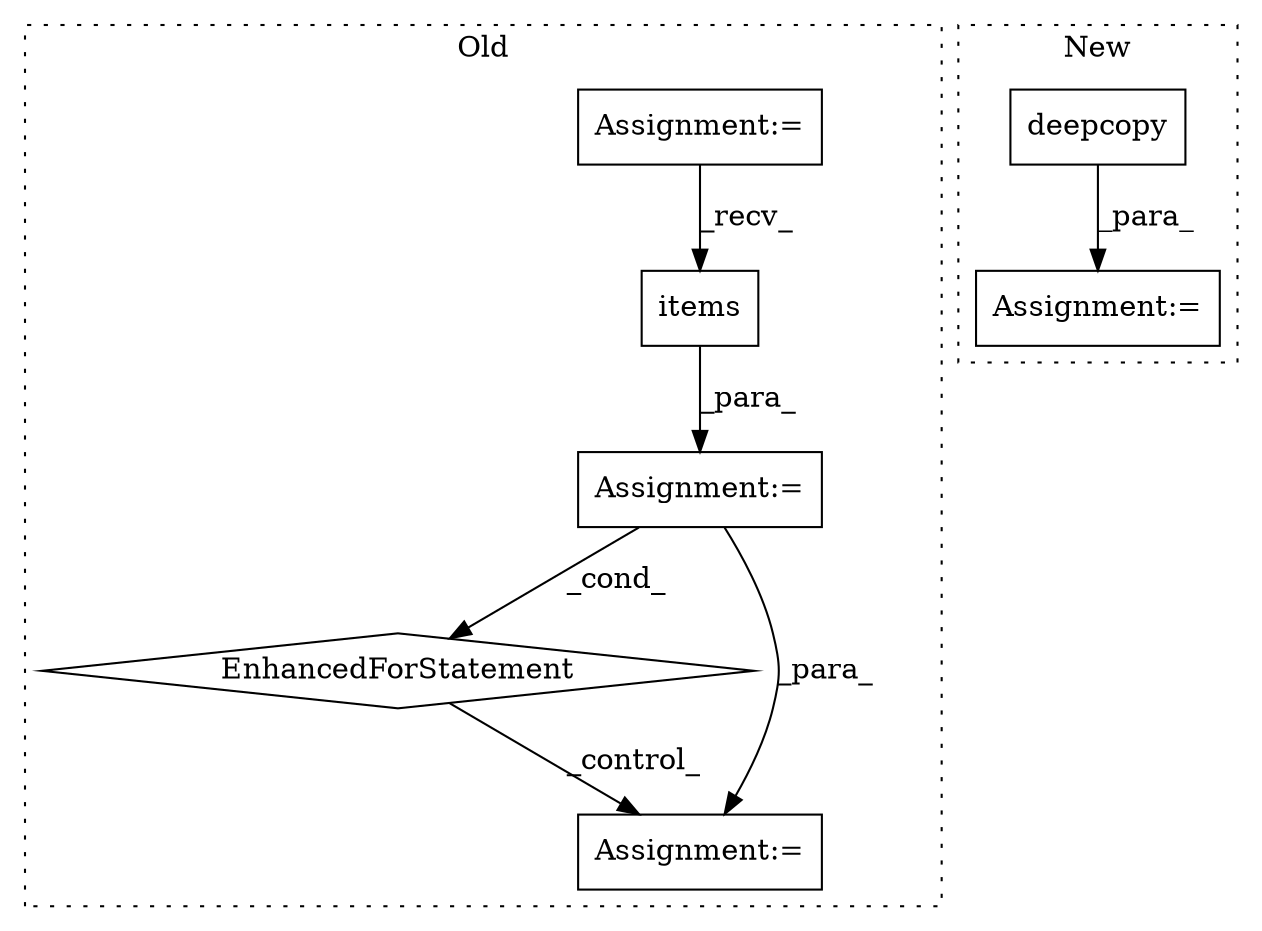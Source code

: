digraph G {
subgraph cluster0 {
1 [label="items" a="32" s="2701" l="7" shape="box"];
4 [label="Assignment:=" a="7" s="2610,2708" l="74,2" shape="box"];
5 [label="EnhancedForStatement" a="70" s="2610,2708" l="74,2" shape="diamond"];
6 [label="Assignment:=" a="7" s="1732" l="6" shape="box"];
7 [label="Assignment:=" a="7" s="2764" l="1" shape="box"];
label = "Old";
style="dotted";
}
subgraph cluster1 {
2 [label="deepcopy" a="32" s="3092,3107" l="9,1" shape="box"];
3 [label="Assignment:=" a="7" s="3091" l="1" shape="box"];
label = "New";
style="dotted";
}
1 -> 4 [label="_para_"];
2 -> 3 [label="_para_"];
4 -> 7 [label="_para_"];
4 -> 5 [label="_cond_"];
5 -> 7 [label="_control_"];
6 -> 1 [label="_recv_"];
}
